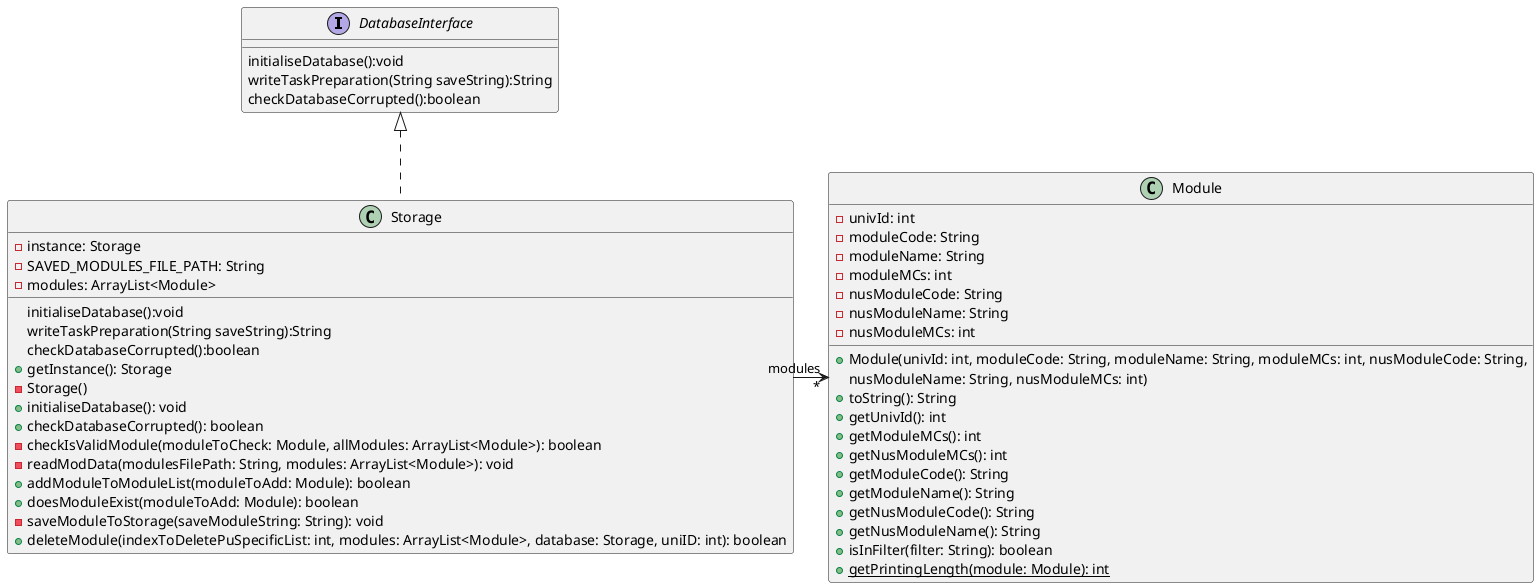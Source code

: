 @startuml
'https://plantuml.com/class-diagram

interface DatabaseInterface {
initialiseDatabase():void
writeTaskPreparation(String saveString):String
checkDatabaseCorrupted():boolean
}

class Storage implements DatabaseInterface {
initialiseDatabase():void
writeTaskPreparation(String saveString):String
checkDatabaseCorrupted():boolean
- instance: Storage
- SAVED_MODULES_FILE_PATH: String
- modules: ArrayList<Module>
+ getInstance(): Storage
- Storage()
+ initialiseDatabase(): void
+ checkDatabaseCorrupted(): boolean
- checkIsValidModule(moduleToCheck: Module, allModules: ArrayList<Module>): boolean
- readModData(modulesFilePath: String, modules: ArrayList<Module>): void
+ addModuleToModuleList(moduleToAdd: Module): boolean
+ doesModuleExist(moduleToAdd: Module): boolean
- saveModuleToStorage(saveModuleString: String): void
+ deleteModule(indexToDeletePuSpecificList: int, modules: ArrayList<Module>, database: Storage, uniID: int): boolean
}

Storage "modules"-> "*"Module
class Module {
-univId: int
-moduleCode: String
-moduleName: String
-moduleMCs: int
-nusModuleCode: String
-nusModuleName: String
-nusModuleMCs: int
+Module(univId: int, moduleCode: String, moduleName: String, moduleMCs: int, nusModuleCode: String,
nusModuleName: String, nusModuleMCs: int)
+toString(): String
+getUnivId(): int
+getModuleMCs(): int
+getNusModuleMCs(): int
+getModuleCode(): String
+getModuleName(): String
+getNusModuleCode(): String
+getNusModuleName(): String
+isInFilter(filter: String): boolean
{static}+getPrintingLength(module: Module): int
}


@enduml